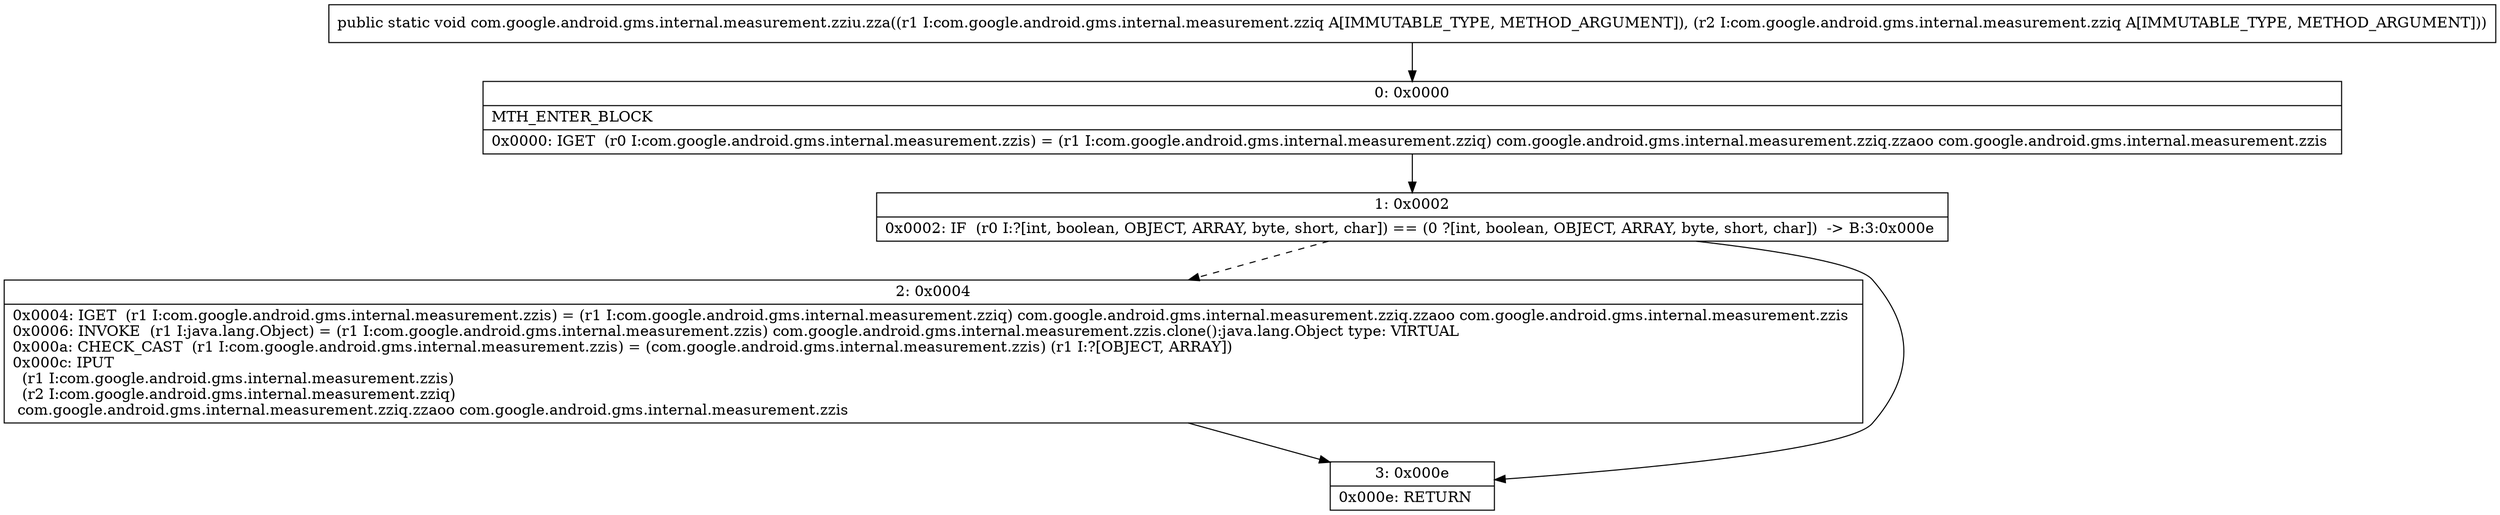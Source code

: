 digraph "CFG forcom.google.android.gms.internal.measurement.zziu.zza(Lcom\/google\/android\/gms\/internal\/measurement\/zziq;Lcom\/google\/android\/gms\/internal\/measurement\/zziq;)V" {
Node_0 [shape=record,label="{0\:\ 0x0000|MTH_ENTER_BLOCK\l|0x0000: IGET  (r0 I:com.google.android.gms.internal.measurement.zzis) = (r1 I:com.google.android.gms.internal.measurement.zziq) com.google.android.gms.internal.measurement.zziq.zzaoo com.google.android.gms.internal.measurement.zzis \l}"];
Node_1 [shape=record,label="{1\:\ 0x0002|0x0002: IF  (r0 I:?[int, boolean, OBJECT, ARRAY, byte, short, char]) == (0 ?[int, boolean, OBJECT, ARRAY, byte, short, char])  \-\> B:3:0x000e \l}"];
Node_2 [shape=record,label="{2\:\ 0x0004|0x0004: IGET  (r1 I:com.google.android.gms.internal.measurement.zzis) = (r1 I:com.google.android.gms.internal.measurement.zziq) com.google.android.gms.internal.measurement.zziq.zzaoo com.google.android.gms.internal.measurement.zzis \l0x0006: INVOKE  (r1 I:java.lang.Object) = (r1 I:com.google.android.gms.internal.measurement.zzis) com.google.android.gms.internal.measurement.zzis.clone():java.lang.Object type: VIRTUAL \l0x000a: CHECK_CAST  (r1 I:com.google.android.gms.internal.measurement.zzis) = (com.google.android.gms.internal.measurement.zzis) (r1 I:?[OBJECT, ARRAY]) \l0x000c: IPUT  \l  (r1 I:com.google.android.gms.internal.measurement.zzis)\l  (r2 I:com.google.android.gms.internal.measurement.zziq)\l com.google.android.gms.internal.measurement.zziq.zzaoo com.google.android.gms.internal.measurement.zzis \l}"];
Node_3 [shape=record,label="{3\:\ 0x000e|0x000e: RETURN   \l}"];
MethodNode[shape=record,label="{public static void com.google.android.gms.internal.measurement.zziu.zza((r1 I:com.google.android.gms.internal.measurement.zziq A[IMMUTABLE_TYPE, METHOD_ARGUMENT]), (r2 I:com.google.android.gms.internal.measurement.zziq A[IMMUTABLE_TYPE, METHOD_ARGUMENT])) }"];
MethodNode -> Node_0;
Node_0 -> Node_1;
Node_1 -> Node_2[style=dashed];
Node_1 -> Node_3;
Node_2 -> Node_3;
}

